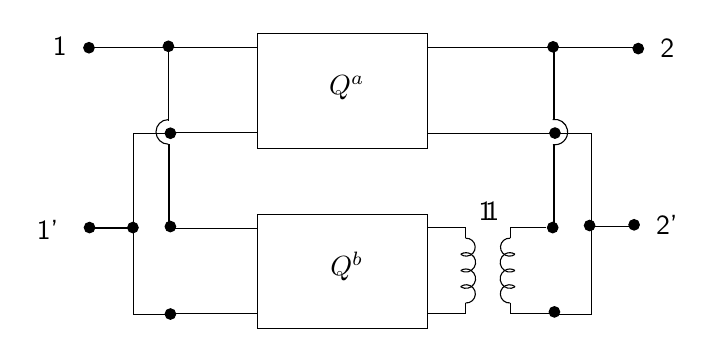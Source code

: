 \begin{tikzpicture}[y=-1cm]
\sf
\draw[black] (0.411,3.882) -- (0.851,3.882) -- (0.851,6.182) -- (0.378,6.182);
\path (1.551,5.164) node[text=black,anchor=base west] {2'};
\draw[black] (1.387,5.069) -- (0.849,5.069);
\draw[black] (-4.971,5.087) -- (-5.509,5.087);
\draw[black] (0.391,3.869) +(-101:0.161) arc (-101:99:0.161);
\draw[black] (0.378,4.033) -- (0.378,5.093);
\draw[black] (0.378,2.787) -- (0.378,3.718);
\draw[black] (-4.52,3.867) +(-90:0.156) arc (-90:-270:0.156);
\draw[black] (-4.511,4.027) -- (-4.511,5.044);
\draw[black] (-4.52,2.767) -- (-4.52,3.729);
\draw[black] (-4.527,3.882) -- (-4.967,3.882) -- (-4.967,6.182) -- (-4.491,6.182);
\path (-2.253,5.693) node[text=black,anchor=base] {$Q^b$};
\path (-2.253,3.396) node[text=black,anchor=base] {$Q^a$};
\path (-5.687,2.891) node[text=black,anchor=base east] {1};
\path (-5.791,5.231) node[text=black,anchor=base east] {1'};
\path (1.604,2.922) node[text=black,anchor=base west] {2};
\path (-0.702,4.991) node[text=black,anchor=base west] {1};
\path (-0.193,4.991) node[text=black,anchor=base east] {1};
\filldraw[black] (1.449,2.809) ellipse (0.067cm and 0.067cm);
\filldraw[black] (0.831,5.056) ellipse (0.067cm and 0.067cm);
\filldraw[black] (0.362,5.082) ellipse (0.067cm and 0.067cm);
\filldraw[black] (-4.969,5.082) ellipse (0.067cm and 0.067cm);
\filldraw[black] (-5.52,5.082) ellipse (0.067cm and 0.067cm);
\filldraw[black] (-5.527,2.798) ellipse (0.067cm and 0.067cm);
\draw[black] (-4.476,3.873) -- (-3.393,3.873);
\draw[black] (-4.476,5.091) -- (-3.393,5.091);
\draw[black] (-4.476,6.169) -- (-3.393,6.169);
\draw[black] (-3.382,4.913) rectangle (-1.224,6.369);
\filldraw[black] (0.384,6.153) ellipse (0.067cm and 0.067cm);
\filldraw[black] (0.391,3.882) ellipse (0.067cm and 0.067cm);
\filldraw[black] (-4.493,6.18) ellipse (0.067cm and 0.067cm);
\filldraw[black] (-4.493,5.069) ellipse (0.067cm and 0.067cm);
\filldraw[black] (-4.518,2.78) ellipse (0.067cm and 0.067cm);
\filldraw[black] (-4.493,3.884) ellipse (0.067cm and 0.067cm);
\filldraw[black] (0.367,2.787) ellipse (0.067cm and 0.067cm);
\filldraw[black] (1.396,5.047) ellipse (0.067cm and 0.067cm);
\draw[black] (-3.382,2.618) rectangle (-1.224,4.073);
\draw[black] (-5.529,2.796) -- (-3.393,2.796);
\draw[black] (-1.227,3.884) -- (0.38,3.884);
\draw[black] (-1.216,2.796) -- (1.462,2.796);
\draw (-0.736,5.924) +(94:0.116) arc (94:-128:0.116);
\draw (-0.74,5.731) +(122:0.123) arc (122:-122:0.123);
\draw (-0.74,5.524) +(122:0.123) arc (122:-122:0.123);
\draw (-0.736,5.331) +(-94:0.114) arc (-94:127:0.114);
\draw (-0.187,5.924) +(86:0.116) arc (86:308:0.116);
\draw (-0.182,5.731) +(58:0.123) arc (58:302:0.123);
\draw (-0.182,5.524) +(58:0.123) arc (58:302:0.123);
\draw (-0.187,5.331) +(-86:0.114) arc (-86:-307:0.114);
\draw (-0.744,5.218) -- cycle;
\draw (-0.744,5.218) -- (-0.744,5.08) -- (-1.227,5.08);
\draw (-1.233,6.178) -- (-0.744,6.178) -- (-0.744,6.04);
\draw (-0.178,5.218) -- cycle;
\draw (-0.178,5.218) -- (-0.178,5.08) -- (0.273,5.08);
\draw (0.329,6.178) -- (-0.178,6.178) -- (-0.178,6.04);

\end{tikzpicture}%

%% Configure (x)emacs for this file ...
%% Local Variables:
%% mode: latex
%% End: